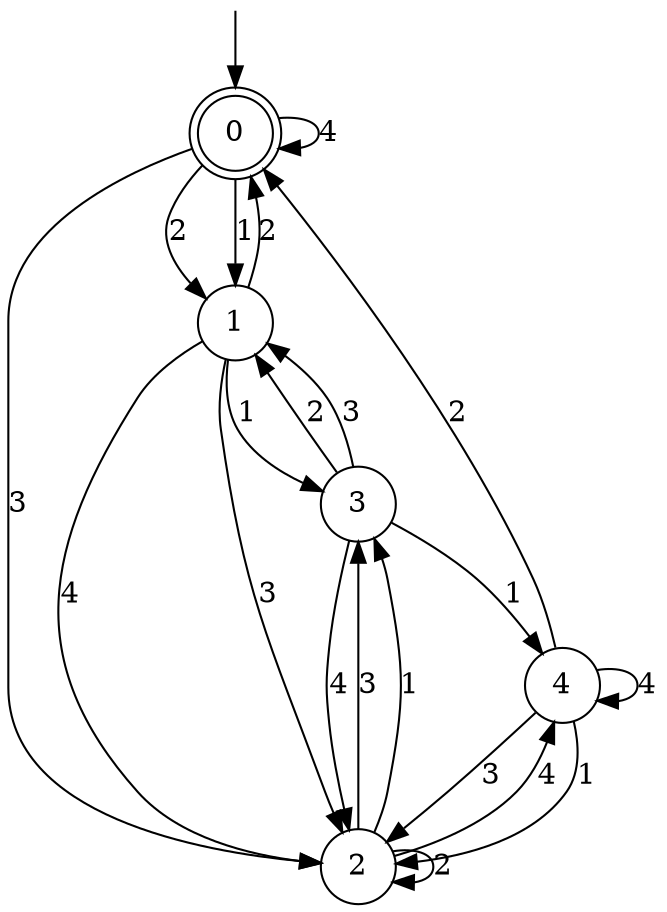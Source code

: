 digraph g {

	s0 [shape="doublecircle" label="0"];
	s1 [shape="circle" label="1"];
	s2 [shape="circle" label="2"];
	s3 [shape="circle" label="3"];
	s4 [shape="circle" label="4"];
	s0 -> s1 [label="2"];
	s0 -> s0 [label="4"];
	s0 -> s2 [label="3"];
	s0 -> s1 [label="1"];
	s1 -> s0 [label="2"];
	s1 -> s2 [label="4"];
	s1 -> s2 [label="3"];
	s1 -> s3 [label="1"];
	s2 -> s2 [label="2"];
	s2 -> s4 [label="4"];
	s2 -> s3 [label="3"];
	s2 -> s3 [label="1"];
	s3 -> s1 [label="2"];
	s3 -> s2 [label="4"];
	s3 -> s1 [label="3"];
	s3 -> s4 [label="1"];
	s4 -> s0 [label="2"];
	s4 -> s4 [label="4"];
	s4 -> s2 [label="3"];
	s4 -> s2 [label="1"];

__start0 [label="" shape="none" width="0" height="0"];
__start0 -> s0;

}
